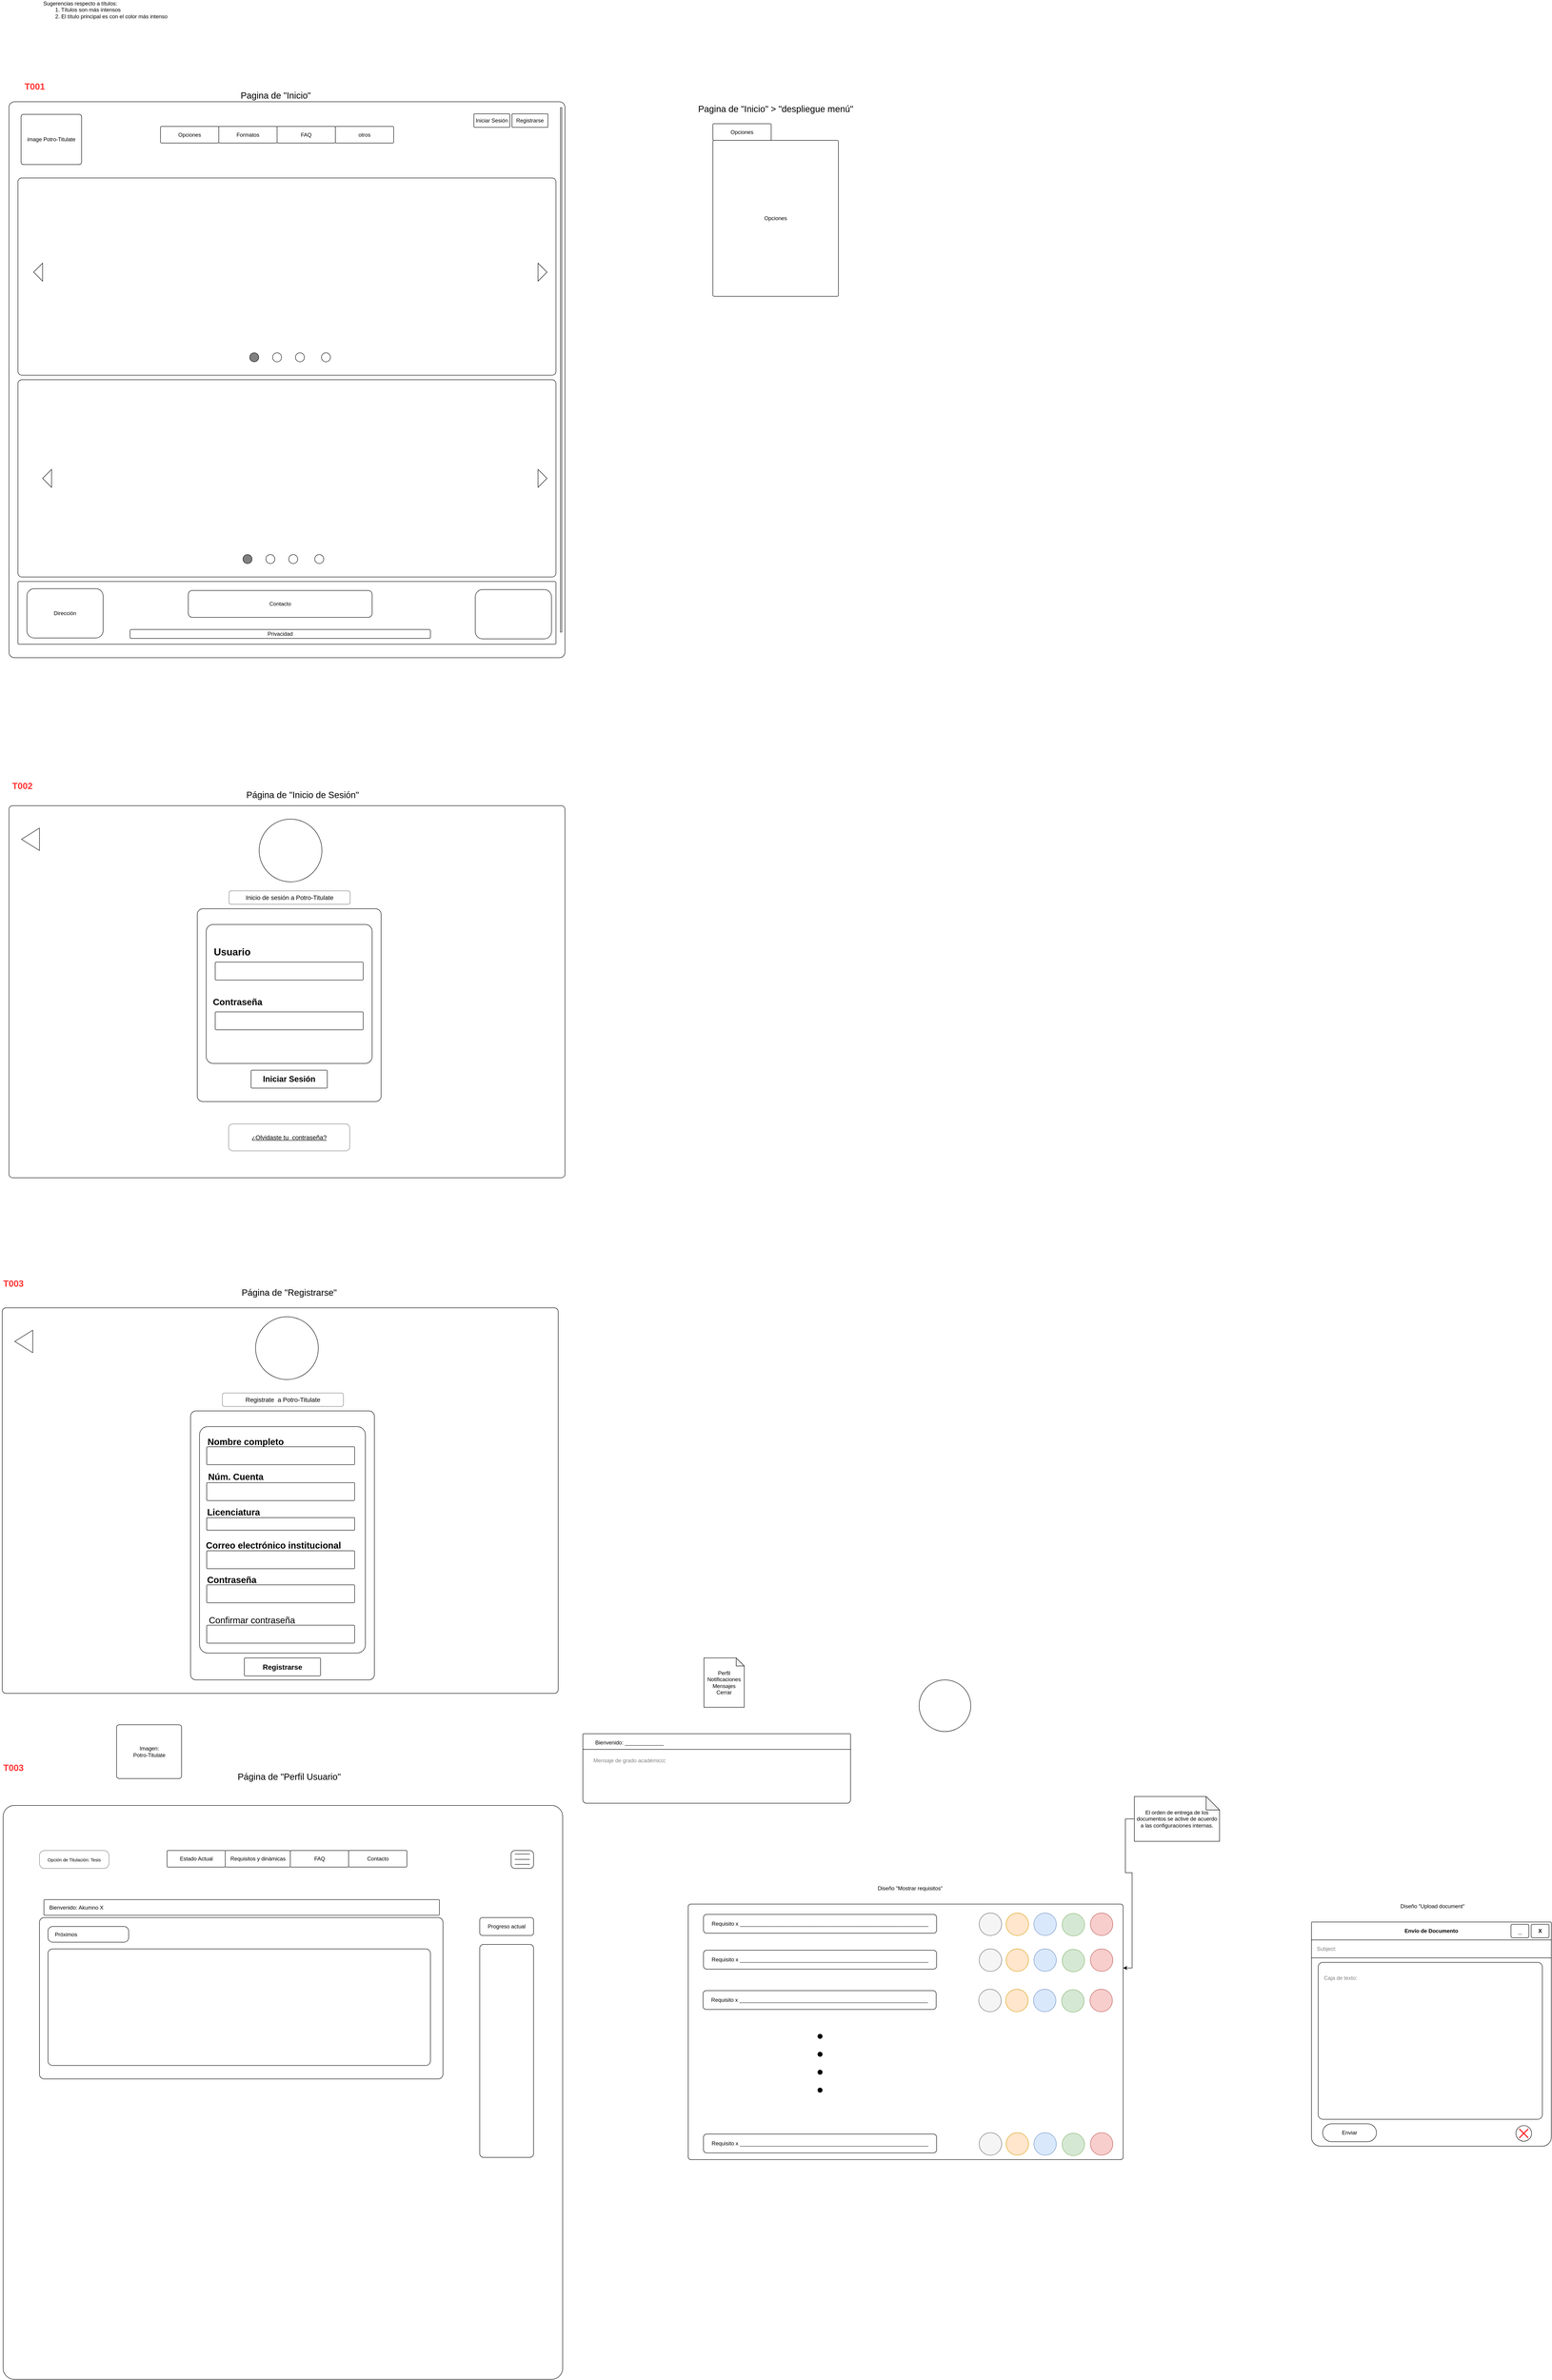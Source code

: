 <mxfile version="25.0.3">
  <diagram name="Página-1" id="R-SKQRLzCb2xS6ncJQb2">
    <mxGraphModel dx="1590" dy="1995" grid="1" gridSize="10" guides="1" tooltips="1" connect="1" arrows="1" fold="1" page="1" pageScale="1" pageWidth="850" pageHeight="1100" math="0" shadow="0">
      <root>
        <mxCell id="0" />
        <mxCell id="1" parent="0" />
        <mxCell id="He911wZqvg5NJAg6M06w-1" value="" style="rounded=1;whiteSpace=wrap;html=1;arcSize=1;" parent="1" vertex="1">
          <mxGeometry x="50" y="30" width="1240" height="1240" as="geometry" />
        </mxCell>
        <mxCell id="He911wZqvg5NJAg6M06w-2" value="image Potro-Titulate" style="rounded=1;whiteSpace=wrap;html=1;arcSize=5;" parent="1" vertex="1">
          <mxGeometry x="77" y="58" width="135" height="112" as="geometry" />
        </mxCell>
        <mxCell id="He911wZqvg5NJAg6M06w-4" value="Opciones" style="rounded=1;whiteSpace=wrap;html=1;arcSize=5;" parent="1" vertex="1">
          <mxGeometry x="388" y="85" width="130" height="37" as="geometry" />
        </mxCell>
        <mxCell id="He911wZqvg5NJAg6M06w-5" value="Formatos" style="rounded=1;whiteSpace=wrap;html=1;arcSize=5;" parent="1" vertex="1">
          <mxGeometry x="518" y="85" width="130" height="37" as="geometry" />
        </mxCell>
        <mxCell id="He911wZqvg5NJAg6M06w-6" value="FAQ" style="rounded=1;whiteSpace=wrap;html=1;arcSize=5;" parent="1" vertex="1">
          <mxGeometry x="648" y="85" width="130" height="37" as="geometry" />
        </mxCell>
        <mxCell id="He911wZqvg5NJAg6M06w-8" value="otros" style="rounded=1;whiteSpace=wrap;html=1;arcSize=5;" parent="1" vertex="1">
          <mxGeometry x="778" y="85" width="130" height="37" as="geometry" />
        </mxCell>
        <mxCell id="He911wZqvg5NJAg6M06w-11" style="edgeStyle=orthogonalEdgeStyle;rounded=0;orthogonalLoop=1;jettySize=auto;html=1;exitX=0.5;exitY=1;exitDx=0;exitDy=0;" parent="1" source="He911wZqvg5NJAg6M06w-8" target="He911wZqvg5NJAg6M06w-8" edge="1">
          <mxGeometry relative="1" as="geometry" />
        </mxCell>
        <mxCell id="He911wZqvg5NJAg6M06w-12" style="edgeStyle=orthogonalEdgeStyle;rounded=0;orthogonalLoop=1;jettySize=auto;html=1;exitX=0.5;exitY=1;exitDx=0;exitDy=0;" parent="1" source="He911wZqvg5NJAg6M06w-8" target="He911wZqvg5NJAg6M06w-8" edge="1">
          <mxGeometry relative="1" as="geometry" />
        </mxCell>
        <mxCell id="He911wZqvg5NJAg6M06w-13" value="Iniciar Sesión" style="rounded=1;whiteSpace=wrap;html=1;arcSize=5;" parent="1" vertex="1">
          <mxGeometry x="1087" y="57" width="80" height="30" as="geometry" />
        </mxCell>
        <mxCell id="He911wZqvg5NJAg6M06w-14" value="Registrarse" style="rounded=1;whiteSpace=wrap;html=1;arcSize=5;" parent="1" vertex="1">
          <mxGeometry x="1172" y="57" width="80" height="30" as="geometry" />
        </mxCell>
        <mxCell id="He911wZqvg5NJAg6M06w-21" value="" style="rounded=1;whiteSpace=wrap;html=1;arcSize=2;" parent="1" vertex="1">
          <mxGeometry x="70" y="200" width="1200" height="440" as="geometry" />
        </mxCell>
        <mxCell id="He911wZqvg5NJAg6M06w-22" value="" style="rounded=1;whiteSpace=wrap;html=1;" parent="1" vertex="1">
          <mxGeometry x="1280" y="43" width="3" height="1170" as="geometry" />
        </mxCell>
        <mxCell id="He911wZqvg5NJAg6M06w-23" value="" style="rounded=1;whiteSpace=wrap;html=1;arcSize=2;" parent="1" vertex="1">
          <mxGeometry x="70" y="650" width="1200" height="440" as="geometry" />
        </mxCell>
        <mxCell id="He911wZqvg5NJAg6M06w-24" value="" style="rounded=1;whiteSpace=wrap;html=1;arcSize=2;" parent="1" vertex="1">
          <mxGeometry x="70" y="1100" width="1200" height="140" as="geometry" />
        </mxCell>
        <mxCell id="He911wZqvg5NJAg6M06w-26" value="" style="triangle;whiteSpace=wrap;html=1;" parent="1" vertex="1">
          <mxGeometry x="1230" y="850" width="20" height="40" as="geometry" />
        </mxCell>
        <mxCell id="He911wZqvg5NJAg6M06w-32" value="" style="triangle;whiteSpace=wrap;html=1;" parent="1" vertex="1">
          <mxGeometry x="1230" y="390" width="20" height="40" as="geometry" />
        </mxCell>
        <mxCell id="He911wZqvg5NJAg6M06w-34" value="" style="triangle;whiteSpace=wrap;html=1;direction=west;" parent="1" vertex="1">
          <mxGeometry x="125" y="850" width="20" height="40" as="geometry" />
        </mxCell>
        <mxCell id="He911wZqvg5NJAg6M06w-35" value="" style="triangle;whiteSpace=wrap;html=1;direction=west;" parent="1" vertex="1">
          <mxGeometry x="105" y="390" width="20" height="40" as="geometry" />
        </mxCell>
        <mxCell id="He911wZqvg5NJAg6M06w-37" value="Dirección" style="rounded=1;whiteSpace=wrap;html=1;" parent="1" vertex="1">
          <mxGeometry x="90" y="1116" width="170" height="110" as="geometry" />
        </mxCell>
        <mxCell id="He911wZqvg5NJAg6M06w-38" value="Contacto" style="rounded=1;whiteSpace=wrap;html=1;" parent="1" vertex="1">
          <mxGeometry x="450" y="1120" width="410" height="60" as="geometry" />
        </mxCell>
        <mxCell id="He911wZqvg5NJAg6M06w-39" value="" style="rounded=1;whiteSpace=wrap;html=1;" parent="1" vertex="1">
          <mxGeometry x="1090" y="1118" width="170" height="110" as="geometry" />
        </mxCell>
        <mxCell id="He911wZqvg5NJAg6M06w-41" value="Privacidad" style="rounded=1;whiteSpace=wrap;html=1;" parent="1" vertex="1">
          <mxGeometry x="320" y="1207" width="670" height="20" as="geometry" />
        </mxCell>
        <mxCell id="He911wZqvg5NJAg6M06w-42" value="Pagina de &quot;Inicio&quot; &amp;gt; &quot;despliegue menú&quot;" style="text;html=1;align=center;verticalAlign=middle;whiteSpace=wrap;rounded=0;fontSize=20;" parent="1" vertex="1">
          <mxGeometry x="1570" y="30" width="380" height="30" as="geometry" />
        </mxCell>
        <mxCell id="He911wZqvg5NJAg6M06w-43" value="&lt;div align=&quot;left&quot;&gt;Sugerencias respecto a títulos:&lt;/div&gt;&lt;div align=&quot;left&quot;&gt;&lt;span style=&quot;white-space: pre;&quot;&gt;&#x9;&lt;/span&gt;1. Títulos son más intensos&lt;/div&gt;&lt;div align=&quot;left&quot;&gt;&lt;span style=&quot;white-space: pre;&quot;&gt;&#x9;&lt;/span&gt;2. El título principal es con el color más intenso&lt;br&gt;&lt;/div&gt;" style="text;html=1;align=center;verticalAlign=middle;whiteSpace=wrap;rounded=0;" parent="1" vertex="1">
          <mxGeometry x="70" y="-190" width="390" height="30" as="geometry" />
        </mxCell>
        <mxCell id="He911wZqvg5NJAg6M06w-44" value="T001" style="text;html=1;align=center;verticalAlign=middle;whiteSpace=wrap;rounded=0;fontStyle=1;fontColor=#FF3333;fontSize=20;" parent="1" vertex="1">
          <mxGeometry x="65" y="-20" width="85" height="30" as="geometry" />
        </mxCell>
        <mxCell id="He911wZqvg5NJAg6M06w-46" value="Página de &quot;Inicio de Sesión&quot;" style="text;html=1;align=center;verticalAlign=middle;whiteSpace=wrap;rounded=0;fontSize=20;" parent="1" vertex="1">
          <mxGeometry x="570" y="1560" width="270" height="30" as="geometry" />
        </mxCell>
        <mxCell id="He911wZqvg5NJAg6M06w-47" value="T002" style="text;html=1;align=center;verticalAlign=middle;whiteSpace=wrap;rounded=0;fontStyle=1;fontColor=#FF3333;fontSize=20;" parent="1" vertex="1">
          <mxGeometry x="50" y="1540" width="60" height="30" as="geometry" />
        </mxCell>
        <mxCell id="He911wZqvg5NJAg6M06w-48" value="" style="rounded=1;whiteSpace=wrap;html=1;arcSize=1;" parent="1" vertex="1">
          <mxGeometry x="50" y="1600" width="1240" height="830" as="geometry" />
        </mxCell>
        <mxCell id="He911wZqvg5NJAg6M06w-49" value="" style="ellipse;whiteSpace=wrap;html=1;aspect=fixed;" parent="1" vertex="1">
          <mxGeometry x="608" y="1630" width="140" height="140" as="geometry" />
        </mxCell>
        <mxCell id="He911wZqvg5NJAg6M06w-50" value="" style="rounded=1;whiteSpace=wrap;html=1;arcSize=3;" parent="1" vertex="1">
          <mxGeometry x="470" y="1830" width="410" height="430" as="geometry" />
        </mxCell>
        <mxCell id="He911wZqvg5NJAg6M06w-51" value="" style="rounded=1;whiteSpace=wrap;html=1;arcSize=5;" parent="1" vertex="1">
          <mxGeometry x="490" y="1865" width="370" height="310" as="geometry" />
        </mxCell>
        <mxCell id="He911wZqvg5NJAg6M06w-52" value="&lt;b&gt;&lt;font style=&quot;font-size: 18px;&quot;&gt;Iniciar Sesión&lt;/font&gt;&lt;/b&gt;" style="rounded=1;whiteSpace=wrap;html=1;arcSize=5;" parent="1" vertex="1">
          <mxGeometry x="590" y="2190" width="170" height="40" as="geometry" />
        </mxCell>
        <mxCell id="He911wZqvg5NJAg6M06w-53" value="&lt;font style=&quot;font-size: 22px;&quot;&gt;&lt;b&gt;Usuario&lt;/b&gt;&lt;/font&gt;" style="text;html=1;align=center;verticalAlign=middle;whiteSpace=wrap;rounded=0;fontSize=20;" parent="1" vertex="1">
          <mxGeometry x="518" y="1912" width="60" height="30" as="geometry" />
        </mxCell>
        <mxCell id="He911wZqvg5NJAg6M06w-56" value="" style="rounded=1;whiteSpace=wrap;html=1;arcSize=5;" parent="1" vertex="1">
          <mxGeometry x="510" y="1949" width="330" height="40" as="geometry" />
        </mxCell>
        <mxCell id="He911wZqvg5NJAg6M06w-58" value="" style="rounded=1;whiteSpace=wrap;html=1;arcSize=5;" parent="1" vertex="1">
          <mxGeometry x="510" y="2060" width="330" height="40" as="geometry" />
        </mxCell>
        <mxCell id="He911wZqvg5NJAg6M06w-59" value="&lt;b&gt;Contraseña&lt;/b&gt;" style="text;html=1;align=center;verticalAlign=middle;whiteSpace=wrap;rounded=0;fontSize=20;" parent="1" vertex="1">
          <mxGeometry x="530" y="2022" width="60" height="30" as="geometry" />
        </mxCell>
        <mxCell id="He911wZqvg5NJAg6M06w-61" value="&lt;font style=&quot;font-size: 14px;&quot;&gt;&lt;span&gt;Inicio de sesión a Potro-Titulate&lt;br&gt;&lt;/span&gt;&lt;/font&gt;" style="rounded=1;whiteSpace=wrap;html=1;dashed=1;dashPattern=1 1;fontStyle=0" parent="1" vertex="1">
          <mxGeometry x="541" y="1790" width="270" height="30" as="geometry" />
        </mxCell>
        <mxCell id="He911wZqvg5NJAg6M06w-62" value="" style="triangle;whiteSpace=wrap;html=1;direction=west;" parent="1" vertex="1">
          <mxGeometry x="78" y="1650" width="40" height="50" as="geometry" />
        </mxCell>
        <mxCell id="He911wZqvg5NJAg6M06w-65" value="Página de &quot;Registrarse&quot;" style="text;html=1;align=center;verticalAlign=middle;whiteSpace=wrap;rounded=0;fontSize=20;" parent="1" vertex="1">
          <mxGeometry x="550" y="2670" width="250" height="30" as="geometry" />
        </mxCell>
        <mxCell id="He911wZqvg5NJAg6M06w-66" value="T003" style="text;html=1;align=center;verticalAlign=middle;whiteSpace=wrap;rounded=0;fontStyle=1;fontColor=#FF3333;fontSize=20;" parent="1" vertex="1">
          <mxGeometry x="30" y="2650" width="60" height="30" as="geometry" />
        </mxCell>
        <mxCell id="He911wZqvg5NJAg6M06w-79" value="&lt;font style=&quot;font-size: 14px;&quot;&gt;&lt;u&gt;¿Olvidaste tu&amp;nbsp; contraseña?&lt;/u&gt;&lt;/font&gt;" style="rounded=1;whiteSpace=wrap;html=1;dashed=1;dashPattern=1 1;" parent="1" vertex="1">
          <mxGeometry x="540" y="2310" width="270" height="60" as="geometry" />
        </mxCell>
        <mxCell id="He911wZqvg5NJAg6M06w-80" value="" style="rounded=1;whiteSpace=wrap;html=1;arcSize=1;" parent="1" vertex="1">
          <mxGeometry x="35" y="2720" width="1240" height="860" as="geometry" />
        </mxCell>
        <mxCell id="He911wZqvg5NJAg6M06w-82" value="" style="rounded=1;whiteSpace=wrap;html=1;arcSize=3;" parent="1" vertex="1">
          <mxGeometry x="455" y="2950" width="410" height="600" as="geometry" />
        </mxCell>
        <mxCell id="He911wZqvg5NJAg6M06w-83" value="" style="rounded=1;whiteSpace=wrap;html=1;arcSize=5;" parent="1" vertex="1">
          <mxGeometry x="475" y="2985" width="370" height="505" as="geometry" />
        </mxCell>
        <mxCell id="He911wZqvg5NJAg6M06w-84" value="Registrarse" style="rounded=1;whiteSpace=wrap;html=1;arcSize=5;fontStyle=1;fontSize=16;" parent="1" vertex="1">
          <mxGeometry x="575" y="3501" width="170" height="40" as="geometry" />
        </mxCell>
        <mxCell id="He911wZqvg5NJAg6M06w-85" value="&lt;b&gt;Nombre completo&lt;br&gt;&lt;/b&gt;" style="text;html=1;align=center;verticalAlign=middle;whiteSpace=wrap;rounded=0;fontSize=20;" parent="1" vertex="1">
          <mxGeometry x="482" y="3003" width="192" height="30" as="geometry" />
        </mxCell>
        <mxCell id="He911wZqvg5NJAg6M06w-86" value="" style="rounded=1;whiteSpace=wrap;html=1;arcSize=5;" parent="1" vertex="1">
          <mxGeometry x="491" y="3030" width="330" height="40" as="geometry" />
        </mxCell>
        <mxCell id="He911wZqvg5NJAg6M06w-89" value="&lt;font style=&quot;font-size: 14px;&quot;&gt;&lt;span&gt;Registrate&amp;nbsp; a Potro-Titulate&lt;br&gt;&lt;/span&gt;&lt;/font&gt;" style="rounded=1;whiteSpace=wrap;html=1;dashed=1;dashPattern=1 1;fontStyle=0" parent="1" vertex="1">
          <mxGeometry x="526" y="2910" width="270" height="30" as="geometry" />
        </mxCell>
        <mxCell id="He911wZqvg5NJAg6M06w-90" value="" style="triangle;whiteSpace=wrap;html=1;direction=west;" parent="1" vertex="1">
          <mxGeometry x="63" y="2770" width="40" height="50" as="geometry" />
        </mxCell>
        <mxCell id="He911wZqvg5NJAg6M06w-92" value="" style="ellipse;whiteSpace=wrap;html=1;aspect=fixed;" parent="1" vertex="1">
          <mxGeometry x="600" y="2740" width="140" height="140" as="geometry" />
        </mxCell>
        <mxCell id="He911wZqvg5NJAg6M06w-93" value="Núm. Cuenta" style="text;html=1;align=center;verticalAlign=middle;whiteSpace=wrap;rounded=0;fontSize=20;fontStyle=1" parent="1" vertex="1">
          <mxGeometry x="487" y="3081" width="138" height="30" as="geometry" />
        </mxCell>
        <mxCell id="He911wZqvg5NJAg6M06w-94" value="" style="rounded=1;whiteSpace=wrap;html=1;arcSize=5;" parent="1" vertex="1">
          <mxGeometry x="491" y="3110" width="330" height="40" as="geometry" />
        </mxCell>
        <mxCell id="He911wZqvg5NJAg6M06w-95" value="&lt;span&gt;Licenciatura&lt;/span&gt;" style="text;html=1;align=center;verticalAlign=middle;whiteSpace=wrap;rounded=0;fontSize=20;fontStyle=1" parent="1" vertex="1">
          <mxGeometry x="521" y="3160" width="60" height="30" as="geometry" />
        </mxCell>
        <mxCell id="He911wZqvg5NJAg6M06w-96" value="" style="rounded=1;whiteSpace=wrap;html=1;arcSize=5;" parent="1" vertex="1">
          <mxGeometry x="491" y="3188" width="330" height="28" as="geometry" />
        </mxCell>
        <mxCell id="He911wZqvg5NJAg6M06w-97" value="Correo electrónico institucional" style="text;html=1;align=center;verticalAlign=middle;whiteSpace=wrap;rounded=0;fontSize=20;fontStyle=1" parent="1" vertex="1">
          <mxGeometry x="480" y="3234" width="320" height="30" as="geometry" />
        </mxCell>
        <mxCell id="He911wZqvg5NJAg6M06w-98" value="" style="rounded=1;whiteSpace=wrap;html=1;arcSize=5;" parent="1" vertex="1">
          <mxGeometry x="491" y="3262" width="330" height="40" as="geometry" />
        </mxCell>
        <mxCell id="He911wZqvg5NJAg6M06w-99" value="Contraseña" style="text;html=1;align=center;verticalAlign=middle;whiteSpace=wrap;rounded=0;fontSize=20;fontStyle=1" parent="1" vertex="1">
          <mxGeometry x="509" y="3311" width="76" height="30" as="geometry" />
        </mxCell>
        <mxCell id="He911wZqvg5NJAg6M06w-100" value="" style="rounded=1;whiteSpace=wrap;html=1;arcSize=5;" parent="1" vertex="1">
          <mxGeometry x="491" y="3338" width="330" height="40" as="geometry" />
        </mxCell>
        <mxCell id="He911wZqvg5NJAg6M06w-101" value="Confirmar contraseña" style="text;html=1;align=center;verticalAlign=middle;whiteSpace=wrap;rounded=0;fontSize=20;" parent="1" vertex="1">
          <mxGeometry x="484" y="3401" width="216" height="30" as="geometry" />
        </mxCell>
        <mxCell id="He911wZqvg5NJAg6M06w-102" value="" style="rounded=1;whiteSpace=wrap;html=1;arcSize=5;" parent="1" vertex="1">
          <mxGeometry x="491" y="3428" width="330" height="40" as="geometry" />
        </mxCell>
        <mxCell id="TnUoFVtTnflH-mQjwPww-15" value="Opciones" style="rounded=1;whiteSpace=wrap;html=1;arcSize=5;" parent="1" vertex="1">
          <mxGeometry x="1620" y="79" width="130" height="37" as="geometry" />
        </mxCell>
        <mxCell id="TnUoFVtTnflH-mQjwPww-19" style="edgeStyle=orthogonalEdgeStyle;rounded=0;orthogonalLoop=1;jettySize=auto;html=1;exitX=0.5;exitY=1;exitDx=0;exitDy=0;" parent="1" edge="1">
          <mxGeometry relative="1" as="geometry">
            <mxPoint x="2075" y="116" as="sourcePoint" />
            <mxPoint x="2075" y="116" as="targetPoint" />
          </mxGeometry>
        </mxCell>
        <mxCell id="TnUoFVtTnflH-mQjwPww-20" style="edgeStyle=orthogonalEdgeStyle;rounded=0;orthogonalLoop=1;jettySize=auto;html=1;exitX=0.5;exitY=1;exitDx=0;exitDy=0;" parent="1" edge="1">
          <mxGeometry relative="1" as="geometry">
            <mxPoint x="2075" y="116" as="sourcePoint" />
            <mxPoint x="2075" y="116" as="targetPoint" />
          </mxGeometry>
        </mxCell>
        <mxCell id="TnUoFVtTnflH-mQjwPww-22" value="Opciones" style="rounded=1;whiteSpace=wrap;html=1;arcSize=1;" parent="1" vertex="1">
          <mxGeometry x="1620" y="116" width="280" height="348" as="geometry" />
        </mxCell>
        <mxCell id="TnUoFVtTnflH-mQjwPww-28" value="" style="group" parent="1" vertex="1" connectable="0">
          <mxGeometry x="587" y="590" width="180" height="20" as="geometry" />
        </mxCell>
        <mxCell id="TnUoFVtTnflH-mQjwPww-24" value="" style="ellipse;whiteSpace=wrap;html=1;aspect=fixed;fillColor=#808080;" parent="TnUoFVtTnflH-mQjwPww-28" vertex="1">
          <mxGeometry width="20" height="20" as="geometry" />
        </mxCell>
        <mxCell id="TnUoFVtTnflH-mQjwPww-25" value="" style="ellipse;whiteSpace=wrap;html=1;aspect=fixed;" parent="TnUoFVtTnflH-mQjwPww-28" vertex="1">
          <mxGeometry x="51" width="20" height="20" as="geometry" />
        </mxCell>
        <mxCell id="TnUoFVtTnflH-mQjwPww-26" value="" style="ellipse;whiteSpace=wrap;html=1;aspect=fixed;" parent="TnUoFVtTnflH-mQjwPww-28" vertex="1">
          <mxGeometry x="102" width="20" height="20" as="geometry" />
        </mxCell>
        <mxCell id="TnUoFVtTnflH-mQjwPww-27" value="" style="ellipse;whiteSpace=wrap;html=1;aspect=fixed;" parent="TnUoFVtTnflH-mQjwPww-28" vertex="1">
          <mxGeometry x="160" width="20" height="20" as="geometry" />
        </mxCell>
        <mxCell id="TnUoFVtTnflH-mQjwPww-29" value="" style="group" parent="1" vertex="1" connectable="0">
          <mxGeometry x="572" y="1040" width="180" height="20" as="geometry" />
        </mxCell>
        <mxCell id="TnUoFVtTnflH-mQjwPww-30" value="" style="ellipse;whiteSpace=wrap;html=1;aspect=fixed;fillColor=#808080;" parent="TnUoFVtTnflH-mQjwPww-29" vertex="1">
          <mxGeometry width="20" height="20" as="geometry" />
        </mxCell>
        <mxCell id="TnUoFVtTnflH-mQjwPww-31" value="" style="ellipse;whiteSpace=wrap;html=1;aspect=fixed;" parent="TnUoFVtTnflH-mQjwPww-29" vertex="1">
          <mxGeometry x="51" width="20" height="20" as="geometry" />
        </mxCell>
        <mxCell id="TnUoFVtTnflH-mQjwPww-32" value="" style="ellipse;whiteSpace=wrap;html=1;aspect=fixed;" parent="TnUoFVtTnflH-mQjwPww-29" vertex="1">
          <mxGeometry x="102" width="20" height="20" as="geometry" />
        </mxCell>
        <mxCell id="TnUoFVtTnflH-mQjwPww-33" value="" style="ellipse;whiteSpace=wrap;html=1;aspect=fixed;" parent="TnUoFVtTnflH-mQjwPww-29" vertex="1">
          <mxGeometry x="160" width="20" height="20" as="geometry" />
        </mxCell>
        <mxCell id="TnUoFVtTnflH-mQjwPww-34" value="Pagina de &quot;Inicio&quot;" style="text;html=1;align=center;verticalAlign=middle;whiteSpace=wrap;rounded=0;fontSize=20;" parent="1" vertex="1">
          <mxGeometry x="560" width="170" height="30" as="geometry" />
        </mxCell>
        <mxCell id="TnUoFVtTnflH-mQjwPww-35" value="Página de &quot;Perfil Usuario&quot;" style="text;html=1;align=center;verticalAlign=middle;whiteSpace=wrap;rounded=0;fontSize=20;" parent="1" vertex="1">
          <mxGeometry x="550" y="3750" width="250" height="30" as="geometry" />
        </mxCell>
        <mxCell id="TnUoFVtTnflH-mQjwPww-36" value="&lt;div&gt;T003&lt;/div&gt;" style="text;html=1;align=center;verticalAlign=middle;whiteSpace=wrap;rounded=0;fontStyle=1;fontColor=#FF3333;fontSize=20;" parent="1" vertex="1">
          <mxGeometry x="30" y="3730" width="60" height="30" as="geometry" />
        </mxCell>
        <mxCell id="TnUoFVtTnflH-mQjwPww-37" value="" style="rounded=1;whiteSpace=wrap;html=1;arcSize=2;" parent="1" vertex="1">
          <mxGeometry x="37" y="3830" width="1248" height="1280" as="geometry" />
        </mxCell>
        <mxCell id="TnUoFVtTnflH-mQjwPww-82" value="El orden de entrega de los documentos se active de acuerdo a las configuraciones internas." style="shape=note;whiteSpace=wrap;html=1;backgroundOutline=1;darkOpacity=0.05;" parent="1" vertex="1">
          <mxGeometry x="2560" y="3810" width="190" height="100" as="geometry" />
        </mxCell>
        <mxCell id="TnUoFVtTnflH-mQjwPww-83" style="edgeStyle=orthogonalEdgeStyle;rounded=0;orthogonalLoop=1;jettySize=auto;html=1;entryX=1;entryY=0.25;entryDx=0;entryDy=0;" parent="1" source="TnUoFVtTnflH-mQjwPww-82" target="TnUoFVtTnflH-mQjwPww-51" edge="1">
          <mxGeometry relative="1" as="geometry" />
        </mxCell>
        <mxCell id="TnUoFVtTnflH-mQjwPww-88" value="" style="group" parent="1" vertex="1" connectable="0">
          <mxGeometry x="1565" y="4050" width="970" height="570" as="geometry" />
        </mxCell>
        <mxCell id="TnUoFVtTnflH-mQjwPww-51" value="" style="rounded=1;whiteSpace=wrap;html=1;arcSize=1;container=0;" parent="TnUoFVtTnflH-mQjwPww-88" vertex="1">
          <mxGeometry width="970" height="570" as="geometry" />
        </mxCell>
        <mxCell id="TnUoFVtTnflH-mQjwPww-84" value="" style="shape=image;html=1;verticalAlign=top;verticalLabelPosition=bottom;labelBackgroundColor=#ffffff;imageAspect=0;aspect=fixed;image=https://cdn2.iconfinder.com/data/icons/freecns-cumulus/16/519897-198_Paperclip-128.png;container=0;" parent="TnUoFVtTnflH-mQjwPww-88" vertex="1">
          <mxGeometry x="592" y="25.5" width="40" height="40" as="geometry" />
        </mxCell>
        <mxCell id="TnUoFVtTnflH-mQjwPww-45" value="&lt;div align=&quot;left&quot;&gt;Requisito x _______________________________________________________________&lt;br&gt;&lt;/div&gt;" style="rounded=1;whiteSpace=wrap;html=1;arcSize=17;container=0;" parent="TnUoFVtTnflH-mQjwPww-88" vertex="1">
          <mxGeometry x="34" y="23" width="520" height="42" as="geometry" />
        </mxCell>
        <mxCell id="TnUoFVtTnflH-mQjwPww-46" value="" style="ellipse;whiteSpace=wrap;html=1;aspect=fixed;fillColor=#f5f5f5;fontColor=#333333;strokeColor=#666666;container=0;" parent="TnUoFVtTnflH-mQjwPww-88" vertex="1">
          <mxGeometry x="649" y="20" width="50" height="50" as="geometry" />
        </mxCell>
        <mxCell id="TnUoFVtTnflH-mQjwPww-47" value="" style="ellipse;whiteSpace=wrap;html=1;aspect=fixed;fillColor=#ffe6cc;strokeColor=#d79b00;container=0;" parent="TnUoFVtTnflH-mQjwPww-88" vertex="1">
          <mxGeometry x="709" y="20" width="50" height="50" as="geometry" />
        </mxCell>
        <mxCell id="TnUoFVtTnflH-mQjwPww-48" value="" style="ellipse;whiteSpace=wrap;html=1;aspect=fixed;fillColor=#dae8fc;strokeColor=#6c8ebf;container=0;" parent="TnUoFVtTnflH-mQjwPww-88" vertex="1">
          <mxGeometry x="771" y="20" width="50" height="50" as="geometry" />
        </mxCell>
        <mxCell id="TnUoFVtTnflH-mQjwPww-49" value="" style="ellipse;whiteSpace=wrap;html=1;aspect=fixed;fillColor=#d5e8d4;strokeColor=#82b366;container=0;" parent="TnUoFVtTnflH-mQjwPww-88" vertex="1">
          <mxGeometry x="834" y="21" width="50" height="50" as="geometry" />
        </mxCell>
        <mxCell id="TnUoFVtTnflH-mQjwPww-50" value="" style="ellipse;whiteSpace=wrap;html=1;aspect=fixed;fillColor=#f8cecc;strokeColor=#b85450;container=0;" parent="TnUoFVtTnflH-mQjwPww-88" vertex="1">
          <mxGeometry x="897" y="20" width="50" height="50" as="geometry" />
        </mxCell>
        <mxCell id="TnUoFVtTnflH-mQjwPww-54" value="&lt;div align=&quot;left&quot;&gt;Requisito x _______________________________________________________________&lt;br&gt;&lt;/div&gt;" style="rounded=1;whiteSpace=wrap;html=1;arcSize=17;container=0;" parent="TnUoFVtTnflH-mQjwPww-88" vertex="1">
          <mxGeometry x="34" y="103" width="520" height="42" as="geometry" />
        </mxCell>
        <mxCell id="TnUoFVtTnflH-mQjwPww-55" value="" style="ellipse;whiteSpace=wrap;html=1;aspect=fixed;fillColor=#f5f5f5;fontColor=#333333;strokeColor=#666666;container=0;" parent="TnUoFVtTnflH-mQjwPww-88" vertex="1">
          <mxGeometry x="649" y="100" width="50" height="50" as="geometry" />
        </mxCell>
        <mxCell id="TnUoFVtTnflH-mQjwPww-56" value="" style="ellipse;whiteSpace=wrap;html=1;aspect=fixed;fillColor=#ffe6cc;strokeColor=#d79b00;container=0;" parent="TnUoFVtTnflH-mQjwPww-88" vertex="1">
          <mxGeometry x="709" y="100" width="50" height="50" as="geometry" />
        </mxCell>
        <mxCell id="TnUoFVtTnflH-mQjwPww-57" value="" style="ellipse;whiteSpace=wrap;html=1;aspect=fixed;fillColor=#dae8fc;strokeColor=#6c8ebf;container=0;" parent="TnUoFVtTnflH-mQjwPww-88" vertex="1">
          <mxGeometry x="771" y="100" width="50" height="50" as="geometry" />
        </mxCell>
        <mxCell id="TnUoFVtTnflH-mQjwPww-58" value="" style="ellipse;whiteSpace=wrap;html=1;aspect=fixed;fillColor=#d5e8d4;strokeColor=#82b366;container=0;" parent="TnUoFVtTnflH-mQjwPww-88" vertex="1">
          <mxGeometry x="834" y="101" width="50" height="50" as="geometry" />
        </mxCell>
        <mxCell id="TnUoFVtTnflH-mQjwPww-59" value="" style="ellipse;whiteSpace=wrap;html=1;aspect=fixed;fillColor=#f8cecc;strokeColor=#b85450;container=0;" parent="TnUoFVtTnflH-mQjwPww-88" vertex="1">
          <mxGeometry x="897" y="100" width="50" height="50" as="geometry" />
        </mxCell>
        <mxCell id="TnUoFVtTnflH-mQjwPww-85" value="" style="shape=image;html=1;verticalAlign=top;verticalLabelPosition=bottom;labelBackgroundColor=#ffffff;imageAspect=0;aspect=fixed;image=https://cdn2.iconfinder.com/data/icons/freecns-cumulus/16/519897-198_Paperclip-128.png;container=0;" parent="TnUoFVtTnflH-mQjwPww-88" vertex="1">
          <mxGeometry x="592" y="106" width="40" height="40" as="geometry" />
        </mxCell>
        <mxCell id="TnUoFVtTnflH-mQjwPww-61" value="&lt;div align=&quot;left&quot;&gt;Requisito x _______________________________________________________________&lt;br&gt;&lt;/div&gt;" style="rounded=1;whiteSpace=wrap;html=1;arcSize=17;container=0;" parent="TnUoFVtTnflH-mQjwPww-88" vertex="1">
          <mxGeometry x="33" y="193" width="520" height="42" as="geometry" />
        </mxCell>
        <mxCell id="TnUoFVtTnflH-mQjwPww-62" value="" style="ellipse;whiteSpace=wrap;html=1;aspect=fixed;fillColor=#f5f5f5;fontColor=#333333;strokeColor=#666666;container=0;" parent="TnUoFVtTnflH-mQjwPww-88" vertex="1">
          <mxGeometry x="648" y="190" width="50" height="50" as="geometry" />
        </mxCell>
        <mxCell id="TnUoFVtTnflH-mQjwPww-63" value="" style="ellipse;whiteSpace=wrap;html=1;aspect=fixed;fillColor=#ffe6cc;strokeColor=#d79b00;container=0;" parent="TnUoFVtTnflH-mQjwPww-88" vertex="1">
          <mxGeometry x="708" y="190" width="50" height="50" as="geometry" />
        </mxCell>
        <mxCell id="TnUoFVtTnflH-mQjwPww-64" value="" style="ellipse;whiteSpace=wrap;html=1;aspect=fixed;fillColor=#dae8fc;strokeColor=#6c8ebf;container=0;" parent="TnUoFVtTnflH-mQjwPww-88" vertex="1">
          <mxGeometry x="770" y="190" width="50" height="50" as="geometry" />
        </mxCell>
        <mxCell id="TnUoFVtTnflH-mQjwPww-65" value="" style="ellipse;whiteSpace=wrap;html=1;aspect=fixed;fillColor=#d5e8d4;strokeColor=#82b366;container=0;" parent="TnUoFVtTnflH-mQjwPww-88" vertex="1">
          <mxGeometry x="833" y="191" width="50" height="50" as="geometry" />
        </mxCell>
        <mxCell id="TnUoFVtTnflH-mQjwPww-66" value="" style="ellipse;whiteSpace=wrap;html=1;aspect=fixed;fillColor=#f8cecc;strokeColor=#b85450;container=0;" parent="TnUoFVtTnflH-mQjwPww-88" vertex="1">
          <mxGeometry x="896" y="190" width="50" height="50" as="geometry" />
        </mxCell>
        <mxCell id="TnUoFVtTnflH-mQjwPww-86" value="" style="shape=image;html=1;verticalAlign=top;verticalLabelPosition=bottom;labelBackgroundColor=#ffffff;imageAspect=0;aspect=fixed;image=https://cdn2.iconfinder.com/data/icons/freecns-cumulus/16/519897-198_Paperclip-128.png;container=0;" parent="TnUoFVtTnflH-mQjwPww-88" vertex="1">
          <mxGeometry x="592" y="195.5" width="40" height="40" as="geometry" />
        </mxCell>
        <mxCell id="TnUoFVtTnflH-mQjwPww-68" value="&lt;div align=&quot;left&quot;&gt;Requisito x _______________________________________________________________&lt;br&gt;&lt;/div&gt;" style="rounded=1;whiteSpace=wrap;html=1;arcSize=17;container=0;" parent="TnUoFVtTnflH-mQjwPww-88" vertex="1">
          <mxGeometry x="34" y="513" width="520" height="42" as="geometry" />
        </mxCell>
        <mxCell id="TnUoFVtTnflH-mQjwPww-69" value="" style="ellipse;whiteSpace=wrap;html=1;aspect=fixed;fillColor=#f5f5f5;fontColor=#333333;strokeColor=#666666;container=0;" parent="TnUoFVtTnflH-mQjwPww-88" vertex="1">
          <mxGeometry x="649" y="510" width="50" height="50" as="geometry" />
        </mxCell>
        <mxCell id="TnUoFVtTnflH-mQjwPww-70" value="" style="ellipse;whiteSpace=wrap;html=1;aspect=fixed;fillColor=#ffe6cc;strokeColor=#d79b00;container=0;" parent="TnUoFVtTnflH-mQjwPww-88" vertex="1">
          <mxGeometry x="709" y="510" width="50" height="50" as="geometry" />
        </mxCell>
        <mxCell id="TnUoFVtTnflH-mQjwPww-71" value="" style="ellipse;whiteSpace=wrap;html=1;aspect=fixed;fillColor=#dae8fc;strokeColor=#6c8ebf;container=0;" parent="TnUoFVtTnflH-mQjwPww-88" vertex="1">
          <mxGeometry x="771" y="510" width="50" height="50" as="geometry" />
        </mxCell>
        <mxCell id="TnUoFVtTnflH-mQjwPww-72" value="" style="ellipse;whiteSpace=wrap;html=1;aspect=fixed;fillColor=#d5e8d4;strokeColor=#82b366;container=0;" parent="TnUoFVtTnflH-mQjwPww-88" vertex="1">
          <mxGeometry x="834" y="511" width="50" height="50" as="geometry" />
        </mxCell>
        <mxCell id="TnUoFVtTnflH-mQjwPww-73" value="" style="ellipse;whiteSpace=wrap;html=1;aspect=fixed;fillColor=#f8cecc;strokeColor=#b85450;container=0;" parent="TnUoFVtTnflH-mQjwPww-88" vertex="1">
          <mxGeometry x="897" y="510" width="50" height="50" as="geometry" />
        </mxCell>
        <mxCell id="TnUoFVtTnflH-mQjwPww-87" value="" style="shape=image;html=1;verticalAlign=top;verticalLabelPosition=bottom;labelBackgroundColor=#ffffff;imageAspect=0;aspect=fixed;image=https://cdn2.iconfinder.com/data/icons/freecns-cumulus/16/519897-198_Paperclip-128.png;container=0;" parent="TnUoFVtTnflH-mQjwPww-88" vertex="1">
          <mxGeometry x="592" y="514" width="40" height="40" as="geometry" />
        </mxCell>
        <mxCell id="TnUoFVtTnflH-mQjwPww-75" value="" style="ellipse;whiteSpace=wrap;html=1;aspect=fixed;fillColor=#000000;container=0;" parent="TnUoFVtTnflH-mQjwPww-88" vertex="1">
          <mxGeometry x="289" y="290" width="10" height="10" as="geometry" />
        </mxCell>
        <mxCell id="TnUoFVtTnflH-mQjwPww-76" value="" style="ellipse;whiteSpace=wrap;html=1;aspect=fixed;fillColor=#000000;container=0;" parent="TnUoFVtTnflH-mQjwPww-88" vertex="1">
          <mxGeometry x="289" y="370" width="10" height="10" as="geometry" />
        </mxCell>
        <mxCell id="TnUoFVtTnflH-mQjwPww-77" value="" style="ellipse;whiteSpace=wrap;html=1;aspect=fixed;fillColor=#000000;container=0;" parent="TnUoFVtTnflH-mQjwPww-88" vertex="1">
          <mxGeometry x="289" y="330" width="10" height="10" as="geometry" />
        </mxCell>
        <mxCell id="TnUoFVtTnflH-mQjwPww-78" value="" style="ellipse;whiteSpace=wrap;html=1;aspect=fixed;fillColor=#000000;container=0;" parent="TnUoFVtTnflH-mQjwPww-88" vertex="1">
          <mxGeometry x="289" y="410" width="10" height="10" as="geometry" />
        </mxCell>
        <mxCell id="TnUoFVtTnflH-mQjwPww-100" value="" style="group" parent="1" vertex="1" connectable="0">
          <mxGeometry x="2955" y="4090" width="535" height="500" as="geometry" />
        </mxCell>
        <mxCell id="TnUoFVtTnflH-mQjwPww-89" value="" style="rounded=1;whiteSpace=wrap;html=1;arcSize=4;" parent="TnUoFVtTnflH-mQjwPww-100" vertex="1">
          <mxGeometry width="535" height="500" as="geometry" />
        </mxCell>
        <mxCell id="TnUoFVtTnflH-mQjwPww-90" value="&lt;b&gt;Envío de Documento&lt;/b&gt;" style="rounded=1;whiteSpace=wrap;html=1;arcSize=4;" parent="TnUoFVtTnflH-mQjwPww-100" vertex="1">
          <mxGeometry width="535" height="40" as="geometry" />
        </mxCell>
        <mxCell id="TnUoFVtTnflH-mQjwPww-91" value="&amp;nbsp;&amp;nbsp; &lt;font color=&quot;#808080&quot;&gt;Subject:&lt;/font&gt; " style="rounded=1;whiteSpace=wrap;html=1;arcSize=0;align=left;" parent="TnUoFVtTnflH-mQjwPww-100" vertex="1">
          <mxGeometry y="40" width="535" height="40" as="geometry" />
        </mxCell>
        <mxCell id="TnUoFVtTnflH-mQjwPww-94" value="" style="rounded=1;whiteSpace=wrap;html=1;arcSize=3;align=left;" parent="TnUoFVtTnflH-mQjwPww-100" vertex="1">
          <mxGeometry x="15" y="90" width="500" height="350" as="geometry" />
        </mxCell>
        <mxCell id="TnUoFVtTnflH-mQjwPww-95" value="Enviar" style="rounded=1;whiteSpace=wrap;html=1;arcSize=50;" parent="TnUoFVtTnflH-mQjwPww-100" vertex="1">
          <mxGeometry x="25" y="450" width="120" height="40" as="geometry" />
        </mxCell>
        <mxCell id="TnUoFVtTnflH-mQjwPww-98" value="" style="group" parent="TnUoFVtTnflH-mQjwPww-100" vertex="1" connectable="0">
          <mxGeometry x="456" y="454" width="35" height="35" as="geometry" />
        </mxCell>
        <mxCell id="TnUoFVtTnflH-mQjwPww-96" value="" style="ellipse;whiteSpace=wrap;html=1;aspect=fixed;" parent="TnUoFVtTnflH-mQjwPww-98" vertex="1">
          <mxGeometry width="35" height="35" as="geometry" />
        </mxCell>
        <mxCell id="TnUoFVtTnflH-mQjwPww-97" value="" style="shape=mxgraph.sysml.x;strokeWidth=2;strokeColor=#ff0000;" parent="TnUoFVtTnflH-mQjwPww-98" vertex="1">
          <mxGeometry x="7.5" y="7.5" width="20" height="20" as="geometry" />
        </mxCell>
        <mxCell id="TnUoFVtTnflH-mQjwPww-99" value="&lt;font color=&quot;#808080&quot;&gt;Caja de texto:&lt;/font&gt;" style="text;html=1;align=center;verticalAlign=middle;whiteSpace=wrap;rounded=0;" parent="TnUoFVtTnflH-mQjwPww-100" vertex="1">
          <mxGeometry x="15" y="110" width="100" height="30" as="geometry" />
        </mxCell>
        <mxCell id="TnUoFVtTnflH-mQjwPww-105" value="&lt;b&gt;X&lt;/b&gt;" style="rounded=1;whiteSpace=wrap;html=1;arcSize=11;" parent="TnUoFVtTnflH-mQjwPww-100" vertex="1">
          <mxGeometry x="490" y="5" width="40" height="30" as="geometry" />
        </mxCell>
        <mxCell id="TnUoFVtTnflH-mQjwPww-101" value="Diseño &quot;Upload document&quot;" style="text;html=1;align=center;verticalAlign=middle;whiteSpace=wrap;rounded=0;" parent="1" vertex="1">
          <mxGeometry x="3150" y="4040" width="150" height="30" as="geometry" />
        </mxCell>
        <mxCell id="TnUoFVtTnflH-mQjwPww-102" value="Diseño &quot;Mostrar requisitos&quot;" style="text;html=1;align=center;verticalAlign=middle;whiteSpace=wrap;rounded=0;" parent="1" vertex="1">
          <mxGeometry x="1970" y="4000" width="180" height="30" as="geometry" />
        </mxCell>
        <mxCell id="TnUoFVtTnflH-mQjwPww-104" value="&lt;font style=&quot;font-size: 15px;&quot;&gt;&lt;b&gt;_ &lt;/b&gt;&lt;/font&gt;" style="rounded=1;whiteSpace=wrap;html=1;arcSize=11;" parent="1" vertex="1">
          <mxGeometry x="3400" y="4095" width="40" height="30" as="geometry" />
        </mxCell>
        <mxCell id="wUaW3Ox6bZtkDcYGuEwi-1" value="" style="ellipse;whiteSpace=wrap;html=1;aspect=fixed;" vertex="1" parent="1">
          <mxGeometry x="2080" y="3550" width="115.17" height="115.17" as="geometry" />
        </mxCell>
        <mxCell id="wUaW3Ox6bZtkDcYGuEwi-5" value="Estado Actual" style="rounded=1;whiteSpace=wrap;html=1;arcSize=5;" vertex="1" parent="1">
          <mxGeometry x="402.5" y="3930.5" width="130" height="37" as="geometry" />
        </mxCell>
        <mxCell id="wUaW3Ox6bZtkDcYGuEwi-6" value="Requisitos y dinàmicas" style="rounded=1;whiteSpace=wrap;html=1;arcSize=5;" vertex="1" parent="1">
          <mxGeometry x="532.5" y="3930.5" width="145" height="37" as="geometry" />
        </mxCell>
        <mxCell id="wUaW3Ox6bZtkDcYGuEwi-7" value="FAQ" style="rounded=1;whiteSpace=wrap;html=1;arcSize=5;" vertex="1" parent="1">
          <mxGeometry x="677.5" y="3930.5" width="130" height="37" as="geometry" />
        </mxCell>
        <mxCell id="wUaW3Ox6bZtkDcYGuEwi-8" value="Contacto" style="rounded=1;whiteSpace=wrap;html=1;arcSize=5;" vertex="1" parent="1">
          <mxGeometry x="807.5" y="3930.33" width="130" height="37" as="geometry" />
        </mxCell>
        <mxCell id="wUaW3Ox6bZtkDcYGuEwi-9" style="edgeStyle=orthogonalEdgeStyle;rounded=0;orthogonalLoop=1;jettySize=auto;html=1;exitX=0.5;exitY=1;exitDx=0;exitDy=0;" edge="1" parent="1" source="wUaW3Ox6bZtkDcYGuEwi-8" target="wUaW3Ox6bZtkDcYGuEwi-8">
          <mxGeometry relative="1" as="geometry" />
        </mxCell>
        <mxCell id="wUaW3Ox6bZtkDcYGuEwi-10" style="edgeStyle=orthogonalEdgeStyle;rounded=0;orthogonalLoop=1;jettySize=auto;html=1;exitX=0.5;exitY=1;exitDx=0;exitDy=0;" edge="1" parent="1" source="wUaW3Ox6bZtkDcYGuEwi-8" target="wUaW3Ox6bZtkDcYGuEwi-8">
          <mxGeometry relative="1" as="geometry" />
        </mxCell>
        <mxCell id="wUaW3Ox6bZtkDcYGuEwi-14" value="&lt;font size=&quot;1&quot;&gt;Opción de Titulación: Tesis&lt;br&gt;&lt;/font&gt;" style="rounded=1;whiteSpace=wrap;html=1;align=center;dashed=1;dashPattern=1 1;arcSize=29;" vertex="1" parent="1">
          <mxGeometry x="118" y="3930.5" width="155" height="40" as="geometry" />
        </mxCell>
        <mxCell id="wUaW3Ox6bZtkDcYGuEwi-19" value="" style="group" vertex="1" connectable="0" parent="1">
          <mxGeometry x="1330" y="3670" width="597" height="155" as="geometry" />
        </mxCell>
        <mxCell id="wUaW3Ox6bZtkDcYGuEwi-15" value="" style="rounded=1;whiteSpace=wrap;html=1;arcSize=5;" vertex="1" parent="wUaW3Ox6bZtkDcYGuEwi-19">
          <mxGeometry width="597" height="155" as="geometry" />
        </mxCell>
        <mxCell id="wUaW3Ox6bZtkDcYGuEwi-16" value="" style="rounded=1;whiteSpace=wrap;html=1;arcSize=5;align=left;" vertex="1" parent="wUaW3Ox6bZtkDcYGuEwi-19">
          <mxGeometry width="597" height="35" as="geometry" />
        </mxCell>
        <mxCell id="wUaW3Ox6bZtkDcYGuEwi-17" value="&lt;font color=&quot;#808080&quot;&gt;Mensaje de grado académico&lt;/font&gt;:" style="text;html=1;align=center;verticalAlign=middle;whiteSpace=wrap;rounded=0;" vertex="1" parent="wUaW3Ox6bZtkDcYGuEwi-19">
          <mxGeometry x="8.5" y="45" width="190" height="30" as="geometry" />
        </mxCell>
        <mxCell id="wUaW3Ox6bZtkDcYGuEwi-18" value="Bienvenido: _____________" style="text;html=1;align=center;verticalAlign=middle;whiteSpace=wrap;rounded=0;" vertex="1" parent="wUaW3Ox6bZtkDcYGuEwi-19">
          <mxGeometry x="8.5" y="5" width="190" height="30" as="geometry" />
        </mxCell>
        <mxCell id="wUaW3Ox6bZtkDcYGuEwi-20" value="" style="group" vertex="1" connectable="0" parent="1">
          <mxGeometry x="1100" y="4080" width="120" height="535" as="geometry" />
        </mxCell>
        <mxCell id="wUaW3Ox6bZtkDcYGuEwi-12" value="Progreso actual" style="rounded=1;whiteSpace=wrap;html=1;arcSize=15;" vertex="1" parent="wUaW3Ox6bZtkDcYGuEwi-20">
          <mxGeometry width="120" height="40" as="geometry" />
        </mxCell>
        <mxCell id="wUaW3Ox6bZtkDcYGuEwi-13" value="" style="rounded=1;whiteSpace=wrap;html=1;arcSize=7;" vertex="1" parent="wUaW3Ox6bZtkDcYGuEwi-20">
          <mxGeometry y="60" width="120" height="475" as="geometry" />
        </mxCell>
        <mxCell id="wUaW3Ox6bZtkDcYGuEwi-28" value="" style="group" vertex="1" connectable="0" parent="1">
          <mxGeometry x="1170" y="3930.5" width="50" height="40" as="geometry" />
        </mxCell>
        <mxCell id="wUaW3Ox6bZtkDcYGuEwi-23" value="" style="rounded=1;whiteSpace=wrap;html=1;arcSize=21;" vertex="1" parent="wUaW3Ox6bZtkDcYGuEwi-28">
          <mxGeometry width="50" height="40" as="geometry" />
        </mxCell>
        <mxCell id="wUaW3Ox6bZtkDcYGuEwi-24" value="" style="endArrow=none;html=1;rounded=0;fontSize=11;strokeWidth=1;" edge="1" parent="wUaW3Ox6bZtkDcYGuEwi-28">
          <mxGeometry width="50" height="50" relative="1" as="geometry">
            <mxPoint x="8.333" y="8" as="sourcePoint" />
            <mxPoint x="41.667" y="8" as="targetPoint" />
          </mxGeometry>
        </mxCell>
        <mxCell id="wUaW3Ox6bZtkDcYGuEwi-26" value="" style="endArrow=none;html=1;rounded=0;fontSize=11;strokeWidth=1;" edge="1" parent="wUaW3Ox6bZtkDcYGuEwi-28">
          <mxGeometry width="50" height="50" relative="1" as="geometry">
            <mxPoint x="8.333" y="30.832" as="sourcePoint" />
            <mxPoint x="41.667" y="30.832" as="targetPoint" />
          </mxGeometry>
        </mxCell>
        <mxCell id="wUaW3Ox6bZtkDcYGuEwi-27" value="" style="endArrow=none;html=1;rounded=0;fontSize=11;strokeWidth=1;" edge="1" parent="wUaW3Ox6bZtkDcYGuEwi-28">
          <mxGeometry width="50" height="50" relative="1" as="geometry">
            <mxPoint x="8.333" y="19.768" as="sourcePoint" />
            <mxPoint x="41.667" y="19.768" as="targetPoint" />
          </mxGeometry>
        </mxCell>
        <mxCell id="wUaW3Ox6bZtkDcYGuEwi-33" value="" style="group" vertex="1" connectable="0" parent="1">
          <mxGeometry x="290" y="3650" width="145" height="120" as="geometry" />
        </mxCell>
        <mxCell id="wUaW3Ox6bZtkDcYGuEwi-21" value="" style="rounded=1;whiteSpace=wrap;html=1;arcSize=5;" vertex="1" parent="wUaW3Ox6bZtkDcYGuEwi-33">
          <mxGeometry width="145" height="120" as="geometry" />
        </mxCell>
        <mxCell id="wUaW3Ox6bZtkDcYGuEwi-32" value="&lt;div&gt;Imagen:&lt;/div&gt;&lt;div&gt;Potro-Titulate&lt;br&gt;&lt;/div&gt;" style="text;html=1;align=center;verticalAlign=middle;whiteSpace=wrap;rounded=0;" vertex="1" parent="wUaW3Ox6bZtkDcYGuEwi-33">
          <mxGeometry x="32.75" y="45.17" width="79.5" height="30" as="geometry" />
        </mxCell>
        <mxCell id="wUaW3Ox6bZtkDcYGuEwi-34" value="&lt;div&gt;Perfil&lt;/div&gt;&lt;div&gt;Notificaciones&lt;/div&gt;&lt;div&gt;Mensajes&lt;/div&gt;&lt;div&gt;Cerrar&lt;br&gt;&lt;/div&gt;" style="shape=note;whiteSpace=wrap;html=1;backgroundOutline=1;darkOpacity=0.05;size=18;" vertex="1" parent="1">
          <mxGeometry x="1600" y="3501" width="90" height="110" as="geometry" />
        </mxCell>
        <mxCell id="wUaW3Ox6bZtkDcYGuEwi-35" value="" style="rounded=1;whiteSpace=wrap;html=1;arcSize=3;" vertex="1" parent="1">
          <mxGeometry x="118" y="4080" width="900" height="360" as="geometry" />
        </mxCell>
        <mxCell id="wUaW3Ox6bZtkDcYGuEwi-38" value="" style="group" vertex="1" connectable="0" parent="1">
          <mxGeometry x="137" y="4100" width="753" height="35" as="geometry" />
        </mxCell>
        <mxCell id="wUaW3Ox6bZtkDcYGuEwi-22" value="" style="rounded=1;whiteSpace=wrap;html=1;arcSize=30;align=left;" vertex="1" parent="wUaW3Ox6bZtkDcYGuEwi-38">
          <mxGeometry width="180" height="35" as="geometry" />
        </mxCell>
        <mxCell id="wUaW3Ox6bZtkDcYGuEwi-36" value="&amp;nbsp;&amp;nbsp;&amp;nbsp; Próximos" style="text;html=1;align=left;verticalAlign=middle;whiteSpace=wrap;rounded=0;" vertex="1" parent="wUaW3Ox6bZtkDcYGuEwi-38">
          <mxGeometry y="2.5" width="120" height="30" as="geometry" />
        </mxCell>
        <mxCell id="wUaW3Ox6bZtkDcYGuEwi-39" value="" style="group" vertex="1" connectable="0" parent="1">
          <mxGeometry x="128" y="4040" width="882" height="35" as="geometry" />
        </mxCell>
        <mxCell id="wUaW3Ox6bZtkDcYGuEwi-40" value="" style="rounded=1;whiteSpace=wrap;html=1;arcSize=5;align=left;" vertex="1" parent="wUaW3Ox6bZtkDcYGuEwi-39">
          <mxGeometry width="882" height="35" as="geometry" />
        </mxCell>
        <mxCell id="wUaW3Ox6bZtkDcYGuEwi-41" value="&amp;nbsp;&amp;nbsp; Bienvenido: Akumno X" style="text;html=1;align=left;verticalAlign=middle;whiteSpace=wrap;rounded=0;" vertex="1" parent="wUaW3Ox6bZtkDcYGuEwi-39">
          <mxGeometry y="2.5" width="342" height="30" as="geometry" />
        </mxCell>
        <mxCell id="wUaW3Ox6bZtkDcYGuEwi-42" value="" style="rounded=1;whiteSpace=wrap;html=1;arcSize=4;" vertex="1" parent="1">
          <mxGeometry x="137" y="4150" width="853" height="260" as="geometry" />
        </mxCell>
      </root>
    </mxGraphModel>
  </diagram>
</mxfile>
